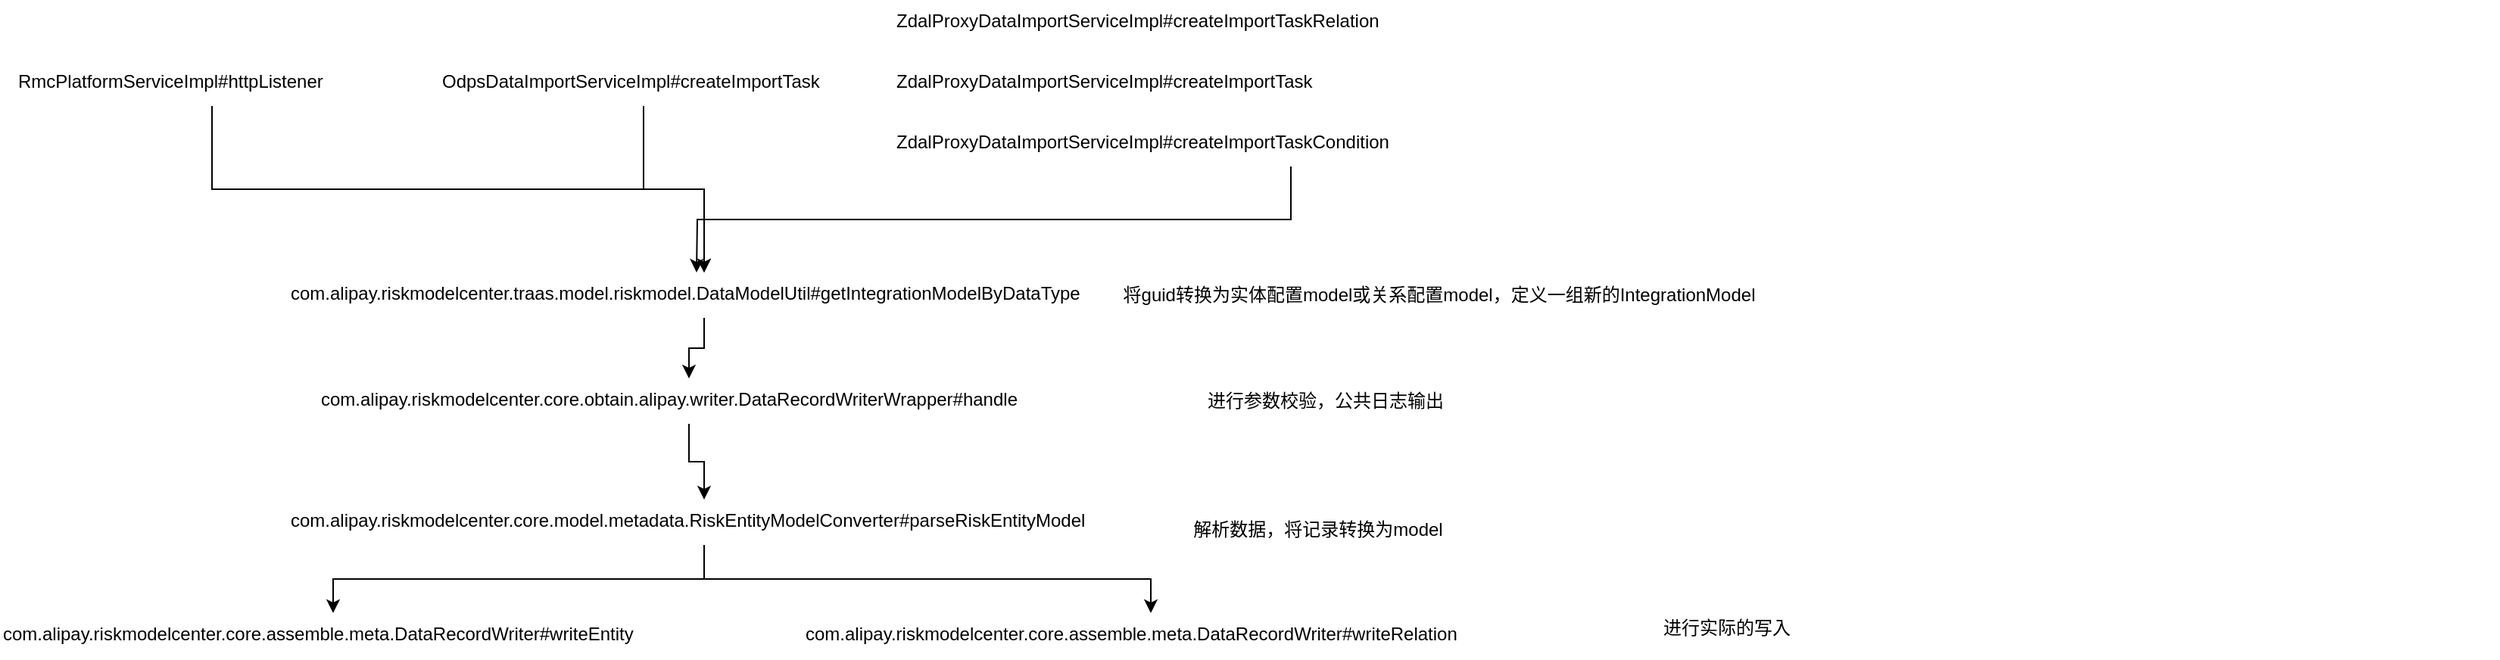 <mxfile version="12.8.5" type="github">
  <diagram id="EqoFCm8-C9Oadi-K3e8N" name="Page-1">
    <mxGraphModel dx="1679" dy="987" grid="1" gridSize="10" guides="1" tooltips="1" connect="1" arrows="1" fold="1" page="1" pageScale="1" pageWidth="827" pageHeight="1169" math="0" shadow="0">
      <root>
        <mxCell id="0" />
        <mxCell id="1" parent="0" />
        <mxCell id="9R-WJBk1CTyCUYP_G9Th-12" style="edgeStyle=orthogonalEdgeStyle;rounded=0;orthogonalLoop=1;jettySize=auto;html=1;exitX=0.25;exitY=1;exitDx=0;exitDy=0;" edge="1" parent="1" source="9R-WJBk1CTyCUYP_G9Th-1" target="9R-WJBk1CTyCUYP_G9Th-11">
          <mxGeometry relative="1" as="geometry" />
        </mxCell>
        <mxCell id="9R-WJBk1CTyCUYP_G9Th-1" value="RmcPlatformServiceImpl#httpListener" style="text;html=1;" vertex="1" parent="1">
          <mxGeometry x="30" y="220" width="520" height="30" as="geometry" />
        </mxCell>
        <mxCell id="9R-WJBk1CTyCUYP_G9Th-14" style="edgeStyle=orthogonalEdgeStyle;rounded=0;orthogonalLoop=1;jettySize=auto;html=1;exitX=0.5;exitY=1;exitDx=0;exitDy=0;entryX=0.5;entryY=0;entryDx=0;entryDy=0;" edge="1" parent="1" source="9R-WJBk1CTyCUYP_G9Th-3" target="9R-WJBk1CTyCUYP_G9Th-11">
          <mxGeometry relative="1" as="geometry" />
        </mxCell>
        <mxCell id="9R-WJBk1CTyCUYP_G9Th-3" value="OdpsDataImportServiceImpl#createImportTask" style="text;html=1;" vertex="1" parent="1">
          <mxGeometry x="310" y="220" width="270" height="30" as="geometry" />
        </mxCell>
        <mxCell id="9R-WJBk1CTyCUYP_G9Th-4" value="ZdalProxyDataImportServiceImpl#createImportTask" style="text;html=1;" vertex="1" parent="1">
          <mxGeometry x="610" y="220" width="350" height="30" as="geometry" />
        </mxCell>
        <mxCell id="9R-WJBk1CTyCUYP_G9Th-5" value="ZdalProxyDataImportServiceImpl#createImportTaskRelation" style="text;html=1;" vertex="1" parent="1">
          <mxGeometry x="610" y="180" width="1060" height="30" as="geometry" />
        </mxCell>
        <mxCell id="9R-WJBk1CTyCUYP_G9Th-13" style="edgeStyle=orthogonalEdgeStyle;rounded=0;orthogonalLoop=1;jettySize=auto;html=1;exitX=0.25;exitY=1;exitDx=0;exitDy=0;" edge="1" parent="1" source="9R-WJBk1CTyCUYP_G9Th-6">
          <mxGeometry relative="1" as="geometry">
            <mxPoint x="480" y="360" as="targetPoint" />
          </mxGeometry>
        </mxCell>
        <mxCell id="9R-WJBk1CTyCUYP_G9Th-6" value="ZdalProxyDataImportServiceImpl#createImportTaskCondition" style="text;html=1;" vertex="1" parent="1">
          <mxGeometry x="610" y="260" width="1050" height="30" as="geometry" />
        </mxCell>
        <mxCell id="9R-WJBk1CTyCUYP_G9Th-16" style="edgeStyle=orthogonalEdgeStyle;rounded=0;orthogonalLoop=1;jettySize=auto;html=1;exitX=0.5;exitY=1;exitDx=0;exitDy=0;entryX=0.5;entryY=0;entryDx=0;entryDy=0;" edge="1" parent="1" source="9R-WJBk1CTyCUYP_G9Th-7" target="9R-WJBk1CTyCUYP_G9Th-10">
          <mxGeometry relative="1" as="geometry" />
        </mxCell>
        <mxCell id="9R-WJBk1CTyCUYP_G9Th-7" value="com.alipay.riskmodelcenter.core.obtain.alipay.writer.DataRecordWriterWrapper#handle" style="text;html=1;" vertex="1" parent="1">
          <mxGeometry x="230" y="430" width="490" height="30" as="geometry" />
        </mxCell>
        <mxCell id="9R-WJBk1CTyCUYP_G9Th-8" value="com.alipay.riskmodelcenter.core.assemble.meta.DataRecordWriter#writeEntity" style="text;html=1;" vertex="1" parent="1">
          <mxGeometry x="20" y="585" width="440" height="30" as="geometry" />
        </mxCell>
        <mxCell id="9R-WJBk1CTyCUYP_G9Th-9" value="com.alipay.riskmodelcenter.core.assemble.meta.DataRecordWriter#writeRelation" style="text;html=1;" vertex="1" parent="1">
          <mxGeometry x="550" y="585" width="460" height="30" as="geometry" />
        </mxCell>
        <mxCell id="9R-WJBk1CTyCUYP_G9Th-17" style="edgeStyle=orthogonalEdgeStyle;rounded=0;orthogonalLoop=1;jettySize=auto;html=1;exitX=0.5;exitY=1;exitDx=0;exitDy=0;entryX=0.5;entryY=0;entryDx=0;entryDy=0;" edge="1" parent="1" source="9R-WJBk1CTyCUYP_G9Th-10" target="9R-WJBk1CTyCUYP_G9Th-8">
          <mxGeometry relative="1" as="geometry" />
        </mxCell>
        <mxCell id="9R-WJBk1CTyCUYP_G9Th-18" style="edgeStyle=orthogonalEdgeStyle;rounded=0;orthogonalLoop=1;jettySize=auto;html=1;exitX=0.5;exitY=1;exitDx=0;exitDy=0;entryX=0.5;entryY=0;entryDx=0;entryDy=0;" edge="1" parent="1" source="9R-WJBk1CTyCUYP_G9Th-10" target="9R-WJBk1CTyCUYP_G9Th-9">
          <mxGeometry relative="1" as="geometry" />
        </mxCell>
        <mxCell id="9R-WJBk1CTyCUYP_G9Th-10" value="com.alipay.riskmodelcenter.core.model.metadata.RiskEntityModelConverter#parseRiskEntityModel" style="text;html=1;" vertex="1" parent="1">
          <mxGeometry x="210" y="510" width="550" height="30" as="geometry" />
        </mxCell>
        <mxCell id="9R-WJBk1CTyCUYP_G9Th-15" style="edgeStyle=orthogonalEdgeStyle;rounded=0;orthogonalLoop=1;jettySize=auto;html=1;exitX=0.5;exitY=1;exitDx=0;exitDy=0;entryX=0.5;entryY=0;entryDx=0;entryDy=0;" edge="1" parent="1" source="9R-WJBk1CTyCUYP_G9Th-11" target="9R-WJBk1CTyCUYP_G9Th-7">
          <mxGeometry relative="1" as="geometry" />
        </mxCell>
        <mxCell id="9R-WJBk1CTyCUYP_G9Th-11" value="com.alipay.riskmodelcenter.traas.model.riskmodel.DataModelUtil#getIntegrationModelByDataType" style="text;html=1;" vertex="1" parent="1">
          <mxGeometry x="210" y="360" width="550" height="30" as="geometry" />
        </mxCell>
        <mxCell id="9R-WJBk1CTyCUYP_G9Th-19" value="将guid转换为实体配置model或关系配置model，定义一组新的&lt;span style=&quot;text-align: left&quot;&gt;IntegrationModel&lt;/span&gt;" style="text;html=1;align=center;verticalAlign=middle;resizable=0;points=[];autosize=1;" vertex="1" parent="1">
          <mxGeometry x="755" y="365" width="430" height="20" as="geometry" />
        </mxCell>
        <mxCell id="9R-WJBk1CTyCUYP_G9Th-20" value="进行参数校验，公共日志输出" style="text;html=1;align=center;verticalAlign=middle;resizable=0;points=[];autosize=1;" vertex="1" parent="1">
          <mxGeometry x="810" y="435" width="170" height="20" as="geometry" />
        </mxCell>
        <mxCell id="9R-WJBk1CTyCUYP_G9Th-21" value="解析数据，将记录转换为model" style="text;html=1;align=center;verticalAlign=middle;resizable=0;points=[];autosize=1;" vertex="1" parent="1">
          <mxGeometry x="800" y="520" width="180" height="20" as="geometry" />
        </mxCell>
        <mxCell id="9R-WJBk1CTyCUYP_G9Th-22" value="进行实际的写入" style="text;html=1;align=center;verticalAlign=middle;resizable=0;points=[];autosize=1;" vertex="1" parent="1">
          <mxGeometry x="1110" y="585" width="100" height="20" as="geometry" />
        </mxCell>
      </root>
    </mxGraphModel>
  </diagram>
</mxfile>
